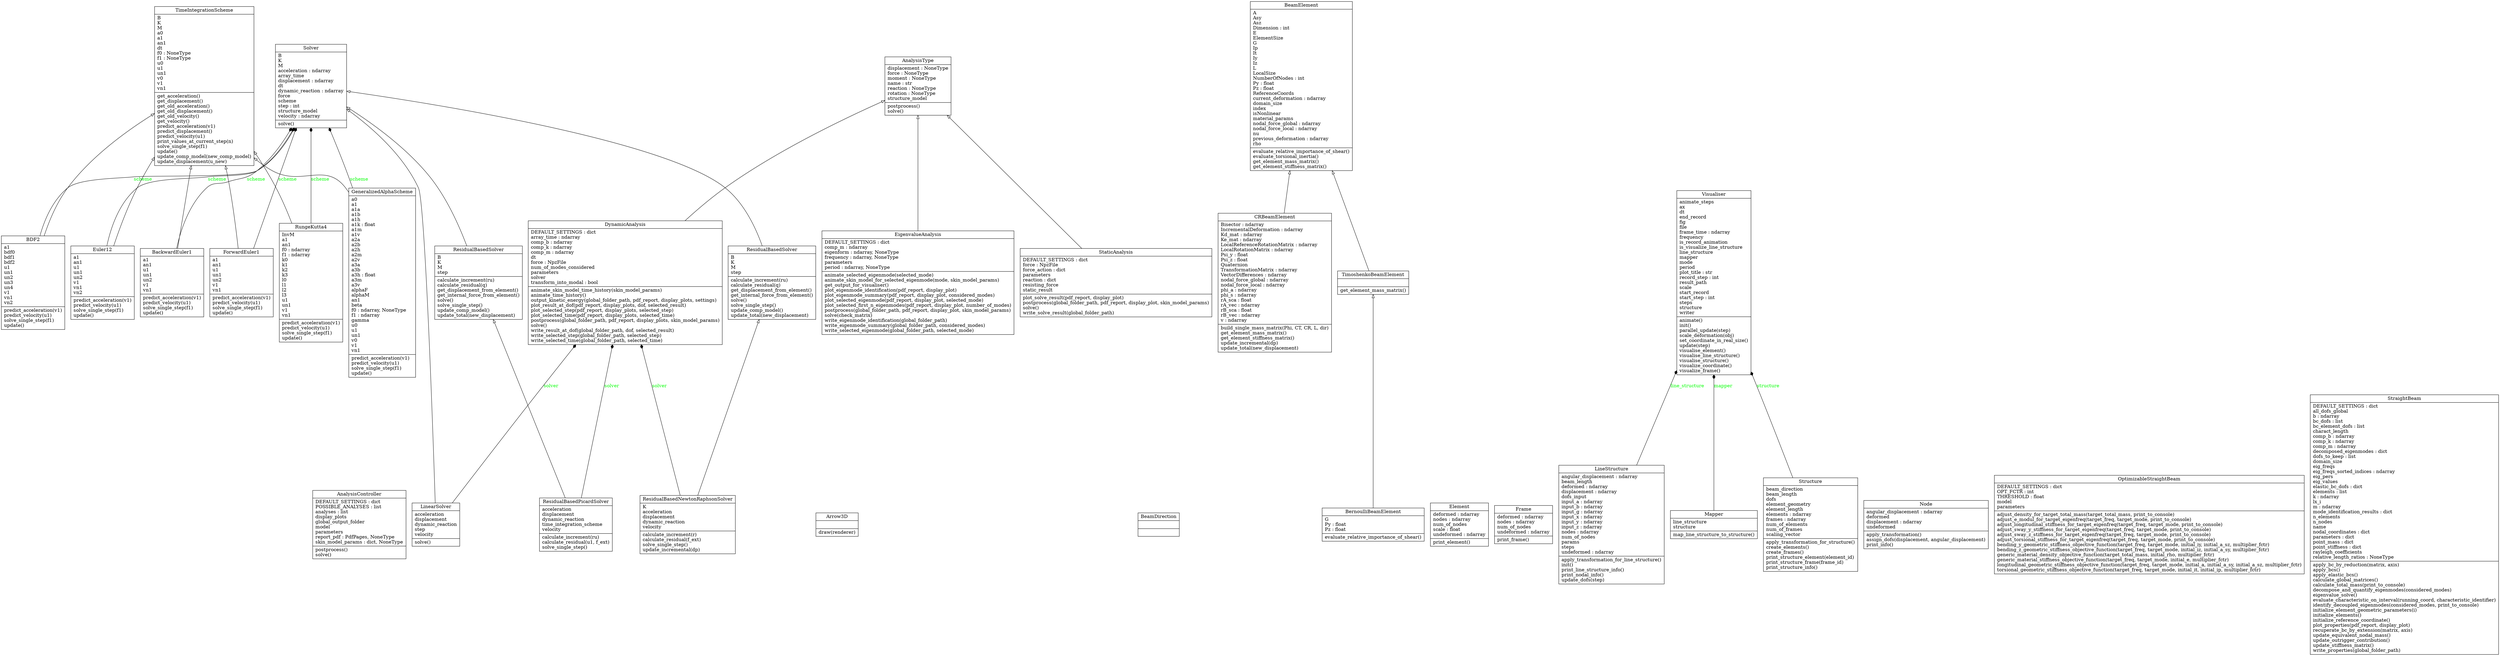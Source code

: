 digraph "classes" {
charset="utf-8"
rankdir=BT
"0" [label="{AnalysisController|DEFAULT_SETTINGS : dict\lPOSSIBLE_ANALYSES : list\lanalyses : list\ldisplay_plots\lglobal_output_folder\lmodel\lparameters\lreport_pdf : PdfPages, NoneType\lskin_model_params : dict, NoneType\l|postprocess()\lsolve()\l}", shape="record"];
"1" [label="{AnalysisType|displacement : NoneType\lforce : NoneType\lmoment : NoneType\lname : str\lreaction : NoneType\lrotation : NoneType\lstructure_model\l|postprocess()\lsolve()\l}", shape="record"];
"2" [label="{Arrow3D|\l|draw(renderer)\l}", shape="record"];
"3" [label="{BDF2|a1\lbdf0\lbdf1\lbdf2\lu1\lun1\lun2\lun3\lun4\lv1\lvn1\lvn2\l|predict_acceleration(v1)\lpredict_velocity(u1)\lsolve_single_step(f1)\lupdate()\l}", shape="record"];
"4" [label="{BackwardEuler1|a1\lan1\lu1\lun1\lun2\lv1\lvn1\l|predict_acceleration(v1)\lpredict_velocity(u1)\lsolve_single_step(f1)\lupdate()\l}", shape="record"];
"5" [label="{BeamDirection|\l|}", shape="record"];
"6" [label="{BeamElement|A\lAsy\lAsz\lDimension : int\lE\lElementSize\lG\lIp\lIt\lIy\lIz\lL\lLocalSize\lNumberOfNodes : int\lPy : float\lPz : float\lReferenceCoords\lcurrent_deformation : ndarray\ldomain_size\lindex\lisNonlinear\lmaterial_params\lnodal_force_global : ndarray\lnodal_force_local : ndarray\lnu\lprevious_deformation : ndarray\lrho\l|evaluate_relative_importance_of_shear()\levaluate_torsional_inertia()\lget_element_mass_matrix()\lget_element_stiffness_matrix()\l}", shape="record"];
"7" [label="{BernoulliBeamElement|G\lPy : float\lPz : float\l|evaluate_relative_importance_of_shear()\l}", shape="record"];
"8" [label="{CRBeamElement|Bisector : ndarray\lIncrementalDeformation : ndarray\lKd_mat : ndarray\lKe_mat : ndarray\lLocalReferenceRotationMatrix : ndarray\lLocalRotationMatrix : ndarray\lPsi_y : float\lPsi_z : float\lQuaternion\lTransformationMatrix : ndarray\lVectorDifferences : ndarray\lnodal_force_global : ndarray\lnodal_force_local : ndarray\lphi_a : ndarray\lphi_s : ndarray\lrA_sca : float\lrA_vec : ndarray\lrB_sca : float\lrB_vec : ndarray\lv : ndarray\l|build_single_mass_matrix(Phi, CT, CR, L, dir)\lget_element_mass_matrix()\lget_element_stiffness_matrix()\lupdate_incremental(dp)\lupdate_total(new_displacement)\l}", shape="record"];
"9" [label="{DynamicAnalysis|DEFAULT_SETTINGS : dict\larray_time : ndarray\lcomp_b : ndarray\lcomp_k : ndarray\lcomp_m : ndarray\ldt\lforce : NpzFile\lnum_of_modes_considered\lparameters\lsolver\ltransform_into_modal : bool\l|animate_skin_model_time_history(skin_model_params)\lanimate_time_history()\loutput_kinetic_energy(global_folder_path, pdf_report, display_plots, settings)\lplot_result_at_dof(pdf_report, display_plots, dof, selected_result)\lplot_selected_step(pdf_report, display_plots, selected_step)\lplot_selected_time(pdf_report, display_plots, selected_time)\lpostprocess(global_folder_path, pdf_report, display_plots, skin_model_params)\lsolve()\lwrite_result_at_dof(global_folder_path, dof, selected_result)\lwrite_selected_step(global_folder_path, selected_step)\lwrite_selected_time(global_folder_path, selected_time)\l}", shape="record"];
"10" [label="{EigenvalueAnalysis|DEFAULT_SETTINGS : dict\lcomp_m : ndarray\leigenform : ndarray, NoneType\lfrequency : ndarray, NoneType\lparameters\lperiod : ndarray, NoneType\l|animate_selected_eigenmode(selected_mode)\lanimate_skin_model_for_selected_eigenmode(mode, skin_model_params)\lget_output_for_visualiser()\lplot_eigenmode_identification(pdf_report, display_plot)\lplot_eigenmode_summary(pdf_report, display_plot, considered_modes)\lplot_selected_eigenmode(pdf_report, display_plot, selected_mode)\lplot_selected_first_n_eigenmodes(pdf_report, display_plot, number_of_modes)\lpostprocess(global_folder_path, pdf_report, display_plot, skin_model_params)\lsolve(check_matrix)\lwrite_eigenmode_identification(global_folder_path)\lwrite_eigenmode_summary(global_folder_path, considered_modes)\lwrite_selected_eigenmode(global_folder_path, selected_mode)\l}", shape="record"];
"11" [label="{Element|deformed : ndarray\lnodes : ndarray\lnum_of_nodes\lscale : float\lundeformed : ndarray\l|print_element()\l}", shape="record"];
"12" [label="{Euler12|a1\lan1\lu1\lun1\lun2\lv1\lvn1\lvn2\l|predict_acceleration(v1)\lpredict_velocity(u1)\lsolve_single_step(f1)\lupdate()\l}", shape="record"];
"13" [label="{ForwardEuler1|a1\lan1\lu1\lun1\lun2\lv1\lvn1\l|predict_acceleration(v1)\lpredict_velocity(u1)\lsolve_single_step(f1)\lupdate()\l}", shape="record"];
"14" [label="{Frame|deformed : ndarray\lnodes : ndarray\lnum_of_nodes\lundeformed : ndarray\l|print_frame()\l}", shape="record"];
"15" [label="{GeneralizedAlphaScheme|a0\la1\la1a\la1b\la1h\la1k : float\la1m\la1v\la2a\la2b\la2h\la2m\la2v\la3a\la3b\la3h : float\la3m\la3v\lalphaF\lalphaM\lan1\lbeta\lf0 : ndarray, NoneType\lf1 : ndarray\lgamma\lu0\lu1\lun1\lv0\lv1\lvn1\l|predict_acceleration(v1)\lpredict_velocity(u1)\lsolve_single_step(f1)\lupdate()\l}", shape="record"];
"16" [label="{LineStructure|angular_displacement : ndarray\lbeam_length\ldeformed : ndarray\ldisplacement : ndarray\ldofs_input\linput_a : ndarray\linput_b : ndarray\linput_g : ndarray\linput_x : ndarray\linput_y : ndarray\linput_z : ndarray\lnodes : ndarray\lnum_of_nodes\lparams\lsteps\lundeformed : ndarray\l|apply_transformation_for_line_structure()\linit()\lprint_line_structure_info()\lprint_nodal_info()\lupdate_dofs(step)\l}", shape="record"];
"17" [label="{LinearSolver|acceleration\ldisplacement\ldynamic_reaction\lstep\lvelocity\l|solve()\l}", shape="record"];
"18" [label="{Mapper|line_structure\lstructure\l|map_line_structure_to_structure()\l}", shape="record"];
"19" [label="{Node|angular_displacement : ndarray\ldeformed\ldisplacement : ndarray\lundeformed\l|apply_transformation()\lassign_dofs(displacement, angular_displacement)\lprint_info()\l}", shape="record"];
"20" [label="{OptimizableStraightBeam|DEFAULT_SETTINGS : dict\lOPT_FCTR : int\lTHRESHOLD : float\lmodel\lparameters\l|adjust_density_for_target_total_mass(target_total_mass, print_to_console)\ladjust_e_modul_for_target_eigenfreq(target_freq, target_mode, print_to_console)\ladjust_longitudinal_stiffness_for_target_eigenfreq(target_freq, target_mode, print_to_console)\ladjust_sway_y_stiffness_for_target_eigenfreq(target_freq, target_mode, print_to_console)\ladjust_sway_z_stiffness_for_target_eigenfreq(target_freq, target_mode, print_to_console)\ladjust_torsional_stiffness_for_target_eigenfreq(target_freq, target_mode, print_to_console)\lbending_y_geometric_stiffness_objective_function(target_freq, target_mode, initial_iy, initial_a_sz, multiplier_fctr)\lbending_z_geometric_stiffness_objective_function(target_freq, target_mode, initial_iz, initial_a_sy, multiplier_fctr)\lgeneric_material_density_objective_function(target_total_mass, initial_rho, multiplier_fctr)\lgeneric_material_stiffness_objective_function(target_freq, target_mode, initial_e, multiplier_fctr)\llongitudinal_geometric_stiffness_objective_function(target_freq, target_mode, initial_a, initial_a_sy, initial_a_sz, multiplier_fctr)\ltorsional_geometric_stiffness_objective_function(target_freq, target_mode, initial_it, initial_ip, multiplier_fctr)\l}", shape="record"];
"21" [label="{ResidualBasedNewtonRaphsonSolver|K\lacceleration\ldisplacement\ldynamic_reaction\lvelocity\l|calculate_increment(r)\lcalculate_residual(f_ext)\lsolve_single_step()\lupdate_incremental(dp)\l}", shape="record"];
"22" [label="{ResidualBasedPicardSolver|acceleration\ldisplacement\ldynamic_reaction\ltime_integration_scheme\lvelocity\l|calculate_increment(ru)\lcalculate_residual(u1, f_ext)\lsolve_single_step()\l}", shape="record"];
"23" [label="{ResidualBasedSolver|B\lK\lM\lstep\l|calculate_increment(ru)\lcalculate_residual(q)\lget_displacement_from_element()\lget_internal_force_from_element()\lsolve()\lsolve_single_step()\lupdate_comp_model()\lupdate_total(new_displacement)\l}", shape="record"];
"24" [label="{ResidualBasedSolver|B\lK\lM\lstep\l|calculate_increment(ru)\lcalculate_residual(q)\lget_displacement_from_element()\lget_internal_force_from_element()\lsolve()\lsolve_single_step()\lupdate_comp_model()\lupdate_total(new_displacement)\l}", shape="record"];
"25" [label="{RungeKutta4|InvM\la1\lan1\lf0 : ndarray\lf1 : ndarray\lk0\lk1\lk2\lk3\ll0\ll1\ll2\ll3\lu1\lun1\lv1\lvn1\l|predict_acceleration(v1)\lpredict_velocity(u1)\lsolve_single_step(f1)\lupdate()\l}", shape="record"];
"26" [label="{Solver|B\lK\lM\lacceleration : ndarray\larray_time\ldisplacement : ndarray\ldt\ldynamic_reaction : ndarray\lforce\lscheme\lstep : int\lstructure_model\lvelocity : ndarray\l|solve()\l}", shape="record"];
"27" [label="{StaticAnalysis|DEFAULT_SETTINGS : dict\lforce : NpzFile\lforce_action : dict\lparameters\lreaction : dict\lresisting_force\lstatic_result\l|plot_solve_result(pdf_report, display_plot)\lpostprocess(global_folder_path, pdf_report, display_plot, skin_model_params)\lsolve()\lwrite_solve_result(global_folder_path)\l}", shape="record"];
"28" [label="{StraightBeam|DEFAULT_SETTINGS : dict\lall_dofs_global\lb : ndarray\lbc_dofs : list\lbc_element_dofs : list\lcharact_length\lcomp_b : ndarray\lcomp_k : ndarray\lcomp_m : ndarray\ldecomposed_eigenmodes : dict\ldofs_to_keep : list\ldomain_size\leig_freqs\leig_freqs_sorted_indices : ndarray\leig_pers\leig_values\lelastic_bc_dofs : dict\lelements : list\lk : ndarray\llx_i\lm : ndarray\lmode_identification_results : dict\ln_elements\ln_nodes\lname\lnodal_coordinates : dict\lparameters : dict\lpoint_mass : dict\lpoint_stiffness : dict\lrayleigh_coefficients\lrelative_length_ratios : NoneType\l|apply_bc_by_reduction(matrix, axis)\lapply_bcs()\lapply_elastic_bcs()\lcalculate_global_matrices()\lcalculate_total_mass(print_to_console)\ldecompose_and_quantify_eigenmodes(considered_modes)\leigenvalue_solve()\levaluate_characteristic_on_interval(running_coord, characteristic_identifier)\lidentify_decoupled_eigenmodes(considered_modes, print_to_console)\linitialize_element_geometric_parameters(i)\linitialize_elements()\linitialize_reference_coordinate()\lplot_properties(pdf_report, display_plot)\lrecuperate_bc_by_extension(matrix, axis)\lupdate_equivalent_nodal_mass()\lupdate_outrigger_contribution()\lupdate_stiffness_matrix()\lwrite_properties(global_folder_path)\l}", shape="record"];
"29" [label="{Structure|beam_direction\lbeam_length\ldofs\lelement_geometry\lelement_length\lelements : ndarray\lframes : ndarray\lnum_of_elements\lnum_of_frames\lscaling_vector\l|apply_transformation_for_structure()\lcreate_elements()\lcreate_frames()\lprint_structure_element(element_id)\lprint_structure_frame(frame_id)\lprint_structure_info()\l}", shape="record"];
"30" [label="{TimeIntegrationScheme|B\lK\lM\la0\la1\lan1\ldt\lf0 : NoneType\lf1 : NoneType\lu0\lu1\lun1\lv0\lv1\lvn1\l|get_acceleration()\lget_displacement()\lget_old_acceleration()\lget_old_displacement()\lget_old_velocity()\lget_velocity()\lpredict_acceleration(v1)\lpredict_displacement()\lpredict_velocity(u1)\lprint_values_at_current_step(n)\lsolve_single_step(f1)\lupdate()\lupdate_comp_model(new_comp_model)\lupdate_displacement(u_new)\l}", shape="record"];
"31" [label="{TimoshenkoBeamElement|\l|get_element_mass_matrix()\l}", shape="record"];
"32" [label="{Visualiser|animate_steps\lax\ldt\lend_record\lfig\lfile\lframe_time : ndarray\lfrequency\lis_record_animation\lis_visualize_line_structure\lline_structure\lmapper\lmode\lperiod\lplot_title : str\lrecord_step : int\lresult_path\lscale\lstart_record\lstart_step : int\lsteps\lstructure\lwriter\l|animate()\linit()\lparallel_update(step)\lscale_deformation(obj)\lset_coordinate_in_real_size()\lupdate(step)\lvisualise_element()\lvisualise_line_structure()\lvisualise_structure()\lvisualize_coordinate()\lvisualize_frame()\l}", shape="record"];
"3" -> "30" [arrowhead="empty", arrowtail="none"];
"4" -> "30" [arrowhead="empty", arrowtail="none"];
"7" -> "31" [arrowhead="empty", arrowtail="none"];
"8" -> "6" [arrowhead="empty", arrowtail="none"];
"9" -> "1" [arrowhead="empty", arrowtail="none"];
"10" -> "1" [arrowhead="empty", arrowtail="none"];
"12" -> "30" [arrowhead="empty", arrowtail="none"];
"13" -> "30" [arrowhead="empty", arrowtail="none"];
"15" -> "30" [arrowhead="empty", arrowtail="none"];
"17" -> "26" [arrowhead="empty", arrowtail="none"];
"21" -> "23" [arrowhead="empty", arrowtail="none"];
"22" -> "24" [arrowhead="empty", arrowtail="none"];
"23" -> "26" [arrowhead="empty", arrowtail="none"];
"24" -> "26" [arrowhead="empty", arrowtail="none"];
"25" -> "30" [arrowhead="empty", arrowtail="none"];
"27" -> "1" [arrowhead="empty", arrowtail="none"];
"31" -> "6" [arrowhead="empty", arrowtail="none"];
"3" -> "26" [arrowhead="diamond", arrowtail="none", fontcolor="green", label="scheme", style="solid"];
"4" -> "26" [arrowhead="diamond", arrowtail="none", fontcolor="green", label="scheme", style="solid"];
"12" -> "26" [arrowhead="diamond", arrowtail="none", fontcolor="green", label="scheme", style="solid"];
"13" -> "26" [arrowhead="diamond", arrowtail="none", fontcolor="green", label="scheme", style="solid"];
"15" -> "26" [arrowhead="diamond", arrowtail="none", fontcolor="green", label="scheme", style="solid"];
"16" -> "32" [arrowhead="diamond", arrowtail="none", fontcolor="green", label="line_structure", style="solid"];
"17" -> "9" [arrowhead="diamond", arrowtail="none", fontcolor="green", label="solver", style="solid"];
"18" -> "32" [arrowhead="diamond", arrowtail="none", fontcolor="green", label="mapper", style="solid"];
"21" -> "9" [arrowhead="diamond", arrowtail="none", fontcolor="green", label="solver", style="solid"];
"22" -> "9" [arrowhead="diamond", arrowtail="none", fontcolor="green", label="solver", style="solid"];
"25" -> "26" [arrowhead="diamond", arrowtail="none", fontcolor="green", label="scheme", style="solid"];
"29" -> "32" [arrowhead="diamond", arrowtail="none", fontcolor="green", label="structure", style="solid"];
}
